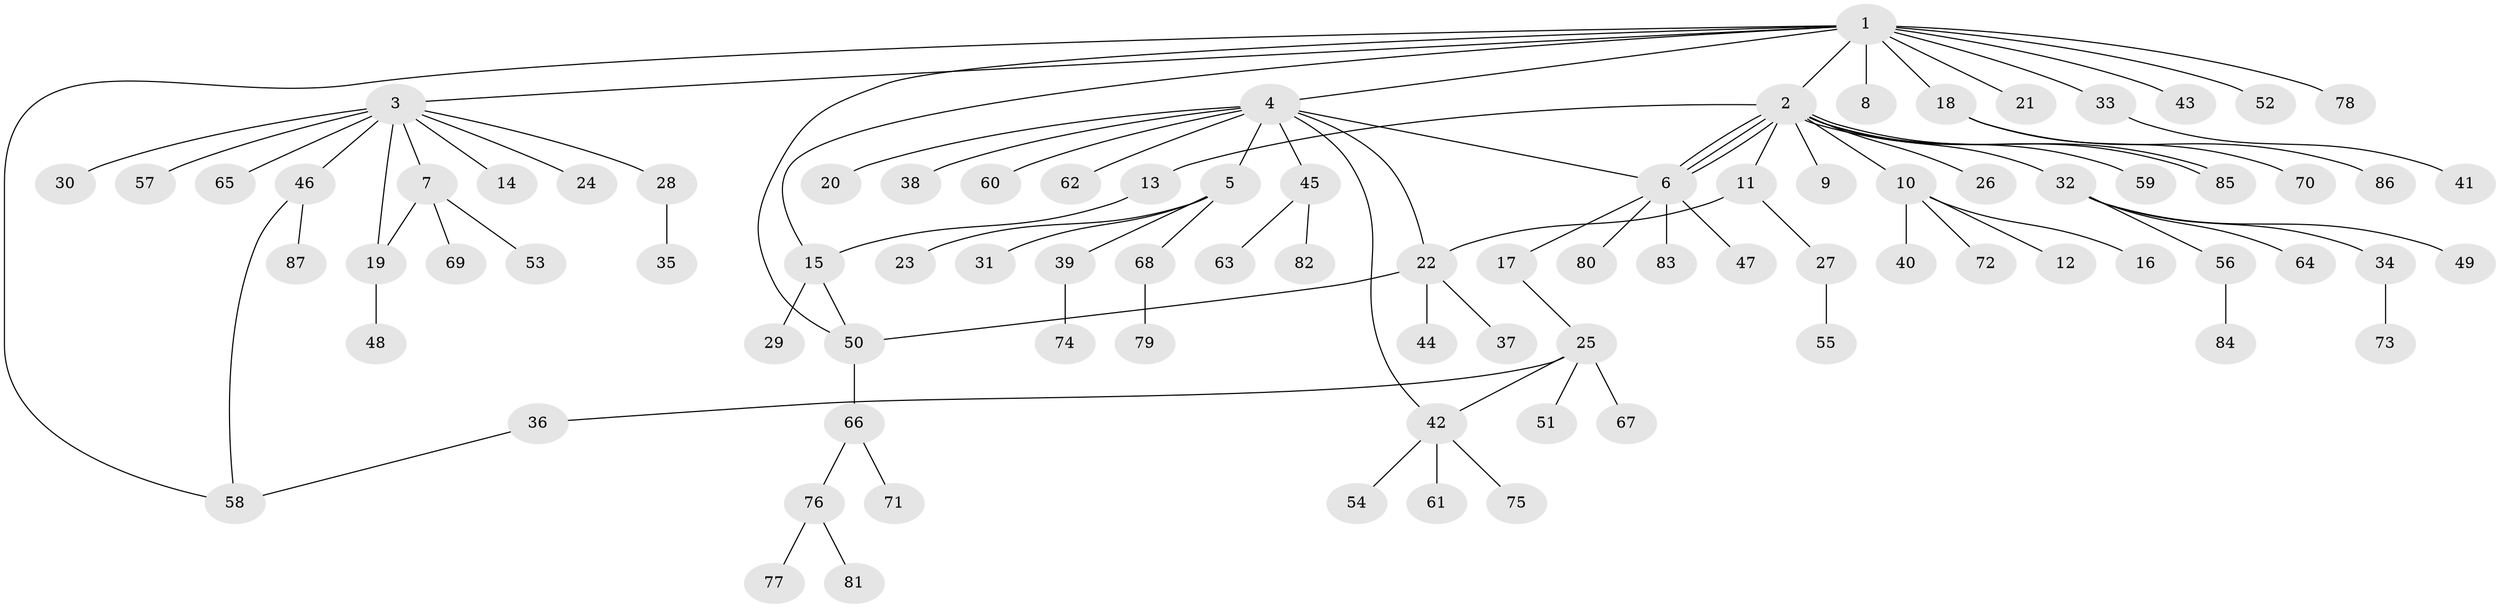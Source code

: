 // Generated by graph-tools (version 1.1) at 2025/26/03/09/25 03:26:04]
// undirected, 87 vertices, 98 edges
graph export_dot {
graph [start="1"]
  node [color=gray90,style=filled];
  1;
  2;
  3;
  4;
  5;
  6;
  7;
  8;
  9;
  10;
  11;
  12;
  13;
  14;
  15;
  16;
  17;
  18;
  19;
  20;
  21;
  22;
  23;
  24;
  25;
  26;
  27;
  28;
  29;
  30;
  31;
  32;
  33;
  34;
  35;
  36;
  37;
  38;
  39;
  40;
  41;
  42;
  43;
  44;
  45;
  46;
  47;
  48;
  49;
  50;
  51;
  52;
  53;
  54;
  55;
  56;
  57;
  58;
  59;
  60;
  61;
  62;
  63;
  64;
  65;
  66;
  67;
  68;
  69;
  70;
  71;
  72;
  73;
  74;
  75;
  76;
  77;
  78;
  79;
  80;
  81;
  82;
  83;
  84;
  85;
  86;
  87;
  1 -- 2;
  1 -- 3;
  1 -- 4;
  1 -- 8;
  1 -- 15;
  1 -- 18;
  1 -- 21;
  1 -- 33;
  1 -- 43;
  1 -- 50;
  1 -- 52;
  1 -- 58;
  1 -- 78;
  2 -- 6;
  2 -- 6;
  2 -- 6;
  2 -- 9;
  2 -- 10;
  2 -- 11;
  2 -- 13;
  2 -- 26;
  2 -- 32;
  2 -- 59;
  2 -- 85;
  2 -- 85;
  3 -- 7;
  3 -- 14;
  3 -- 19;
  3 -- 24;
  3 -- 28;
  3 -- 30;
  3 -- 46;
  3 -- 57;
  3 -- 65;
  4 -- 5;
  4 -- 6;
  4 -- 20;
  4 -- 22;
  4 -- 38;
  4 -- 42;
  4 -- 45;
  4 -- 60;
  4 -- 62;
  5 -- 23;
  5 -- 31;
  5 -- 39;
  5 -- 68;
  6 -- 17;
  6 -- 47;
  6 -- 80;
  6 -- 83;
  7 -- 19;
  7 -- 53;
  7 -- 69;
  10 -- 12;
  10 -- 16;
  10 -- 40;
  10 -- 72;
  11 -- 22;
  11 -- 27;
  13 -- 15;
  15 -- 29;
  15 -- 50;
  17 -- 25;
  18 -- 70;
  18 -- 86;
  19 -- 48;
  22 -- 37;
  22 -- 44;
  22 -- 50;
  25 -- 36;
  25 -- 42;
  25 -- 51;
  25 -- 67;
  27 -- 55;
  28 -- 35;
  32 -- 34;
  32 -- 49;
  32 -- 56;
  32 -- 64;
  33 -- 41;
  34 -- 73;
  36 -- 58;
  39 -- 74;
  42 -- 54;
  42 -- 61;
  42 -- 75;
  45 -- 63;
  45 -- 82;
  46 -- 58;
  46 -- 87;
  50 -- 66;
  56 -- 84;
  66 -- 71;
  66 -- 76;
  68 -- 79;
  76 -- 77;
  76 -- 81;
}
